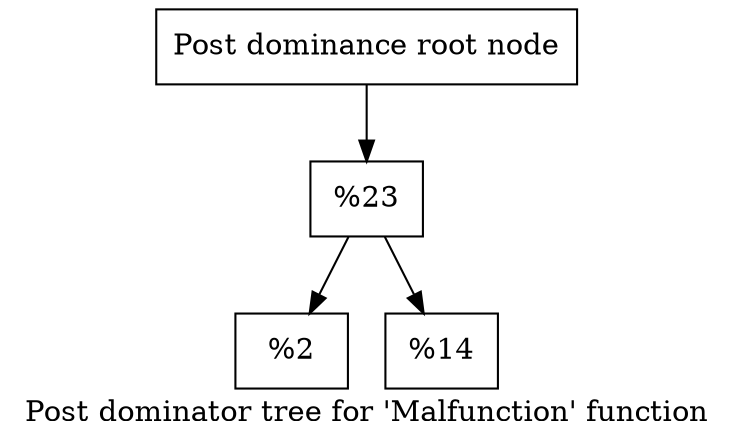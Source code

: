 digraph "Post dominator tree for 'Malfunction' function" {
	label="Post dominator tree for 'Malfunction' function";

	Node0x9b03d0 [shape=record,label="{Post dominance root node}"];
	Node0x9b03d0 -> Node0x964180;
	Node0x964180 [shape=record,label="{%23}"];
	Node0x964180 -> Node0x97ab20;
	Node0x964180 -> Node0x9cb130;
	Node0x97ab20 [shape=record,label="{%2}"];
	Node0x9cb130 [shape=record,label="{%14}"];
}
